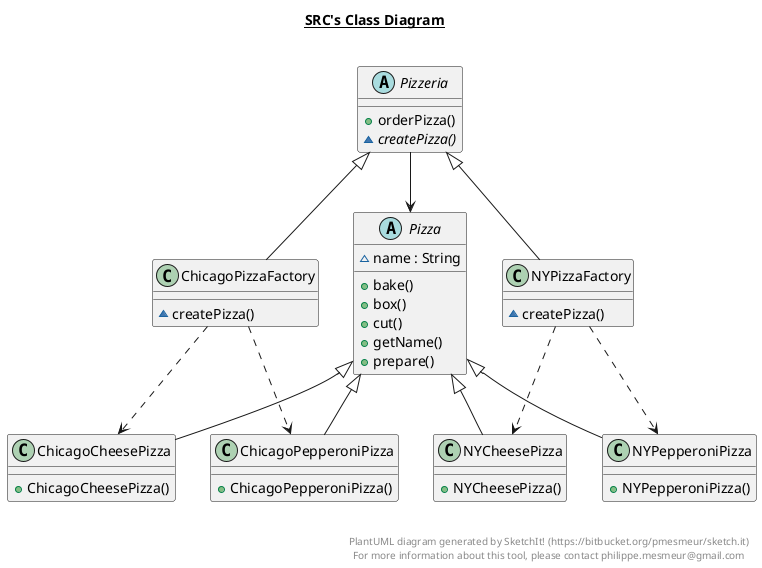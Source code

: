 @startuml

title __SRC's Class Diagram__\n

    class ChicagoCheesePizza {
        + ChicagoCheesePizza()
    }
  

    class ChicagoPepperoniPizza {
        + ChicagoPepperoniPizza()
    }
  

    class ChicagoPizzaFactory {
        ~ createPizza()
    }
  

    class NYCheesePizza {
        + NYCheesePizza()
    }
  

    class NYPepperoniPizza {
        + NYPepperoniPizza()
    }
  

    class NYPizzaFactory {
        ~ createPizza()
    }
  

    abstract class Pizza {
        ~ name : String
        + bake()
        + box()
        + cut()
        + getName()
        + prepare()
    }


    abstract class Pizzeria {
        + orderPizza()
        {abstract} ~ createPizza()
    }
  

  ChicagoCheesePizza -up-|> Pizza
  ChicagoPepperoniPizza -up-|> Pizza
  ChicagoPizzaFactory -up-|> Pizzeria
  ChicagoPizzaFactory ..> ChicagoCheesePizza
  ChicagoPizzaFactory ..> ChicagoPepperoniPizza
  NYCheesePizza -up-|> Pizza
  NYPepperoniPizza -up-|> Pizza
  NYPizzaFactory -up-|> Pizzeria
  NYPizzaFactory ..> NYPepperoniPizza
  NYPizzaFactory ..> NYCheesePizza
  Pizzeria -> Pizza


right footer


PlantUML diagram generated by SketchIt! (https://bitbucket.org/pmesmeur/sketch.it)
For more information about this tool, please contact philippe.mesmeur@gmail.com
endfooter

@enduml
